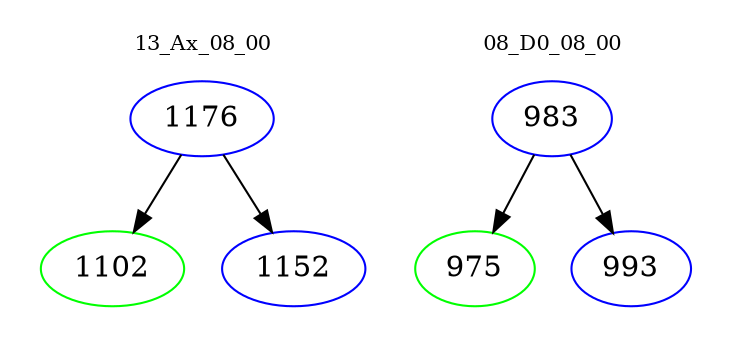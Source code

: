 digraph{
subgraph cluster_0 {
color = white
label = "13_Ax_08_00";
fontsize=10;
T0_1176 [label="1176", color="blue"]
T0_1176 -> T0_1102 [color="black"]
T0_1102 [label="1102", color="green"]
T0_1176 -> T0_1152 [color="black"]
T0_1152 [label="1152", color="blue"]
}
subgraph cluster_1 {
color = white
label = "08_D0_08_00";
fontsize=10;
T1_983 [label="983", color="blue"]
T1_983 -> T1_975 [color="black"]
T1_975 [label="975", color="green"]
T1_983 -> T1_993 [color="black"]
T1_993 [label="993", color="blue"]
}
}
